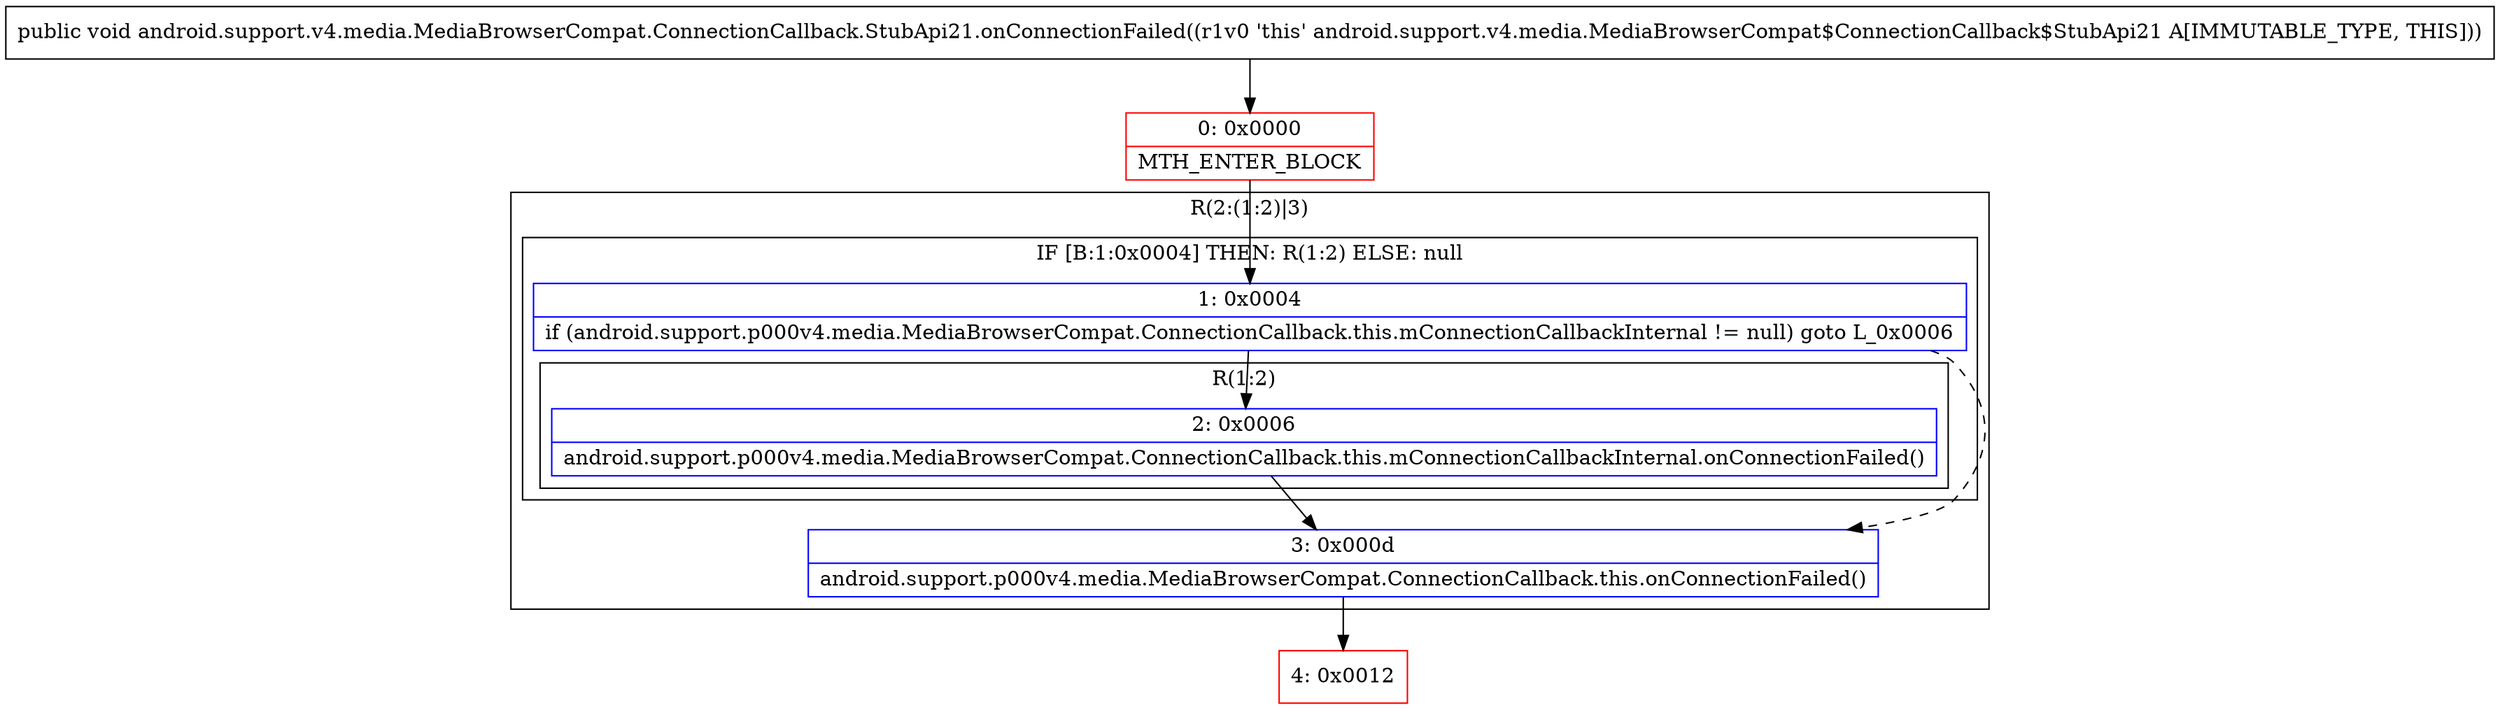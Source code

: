 digraph "CFG forandroid.support.v4.media.MediaBrowserCompat.ConnectionCallback.StubApi21.onConnectionFailed()V" {
subgraph cluster_Region_740334367 {
label = "R(2:(1:2)|3)";
node [shape=record,color=blue];
subgraph cluster_IfRegion_1238601328 {
label = "IF [B:1:0x0004] THEN: R(1:2) ELSE: null";
node [shape=record,color=blue];
Node_1 [shape=record,label="{1\:\ 0x0004|if (android.support.p000v4.media.MediaBrowserCompat.ConnectionCallback.this.mConnectionCallbackInternal != null) goto L_0x0006\l}"];
subgraph cluster_Region_432163633 {
label = "R(1:2)";
node [shape=record,color=blue];
Node_2 [shape=record,label="{2\:\ 0x0006|android.support.p000v4.media.MediaBrowserCompat.ConnectionCallback.this.mConnectionCallbackInternal.onConnectionFailed()\l}"];
}
}
Node_3 [shape=record,label="{3\:\ 0x000d|android.support.p000v4.media.MediaBrowserCompat.ConnectionCallback.this.onConnectionFailed()\l}"];
}
Node_0 [shape=record,color=red,label="{0\:\ 0x0000|MTH_ENTER_BLOCK\l}"];
Node_4 [shape=record,color=red,label="{4\:\ 0x0012}"];
MethodNode[shape=record,label="{public void android.support.v4.media.MediaBrowserCompat.ConnectionCallback.StubApi21.onConnectionFailed((r1v0 'this' android.support.v4.media.MediaBrowserCompat$ConnectionCallback$StubApi21 A[IMMUTABLE_TYPE, THIS])) }"];
MethodNode -> Node_0;
Node_1 -> Node_2;
Node_1 -> Node_3[style=dashed];
Node_2 -> Node_3;
Node_3 -> Node_4;
Node_0 -> Node_1;
}

